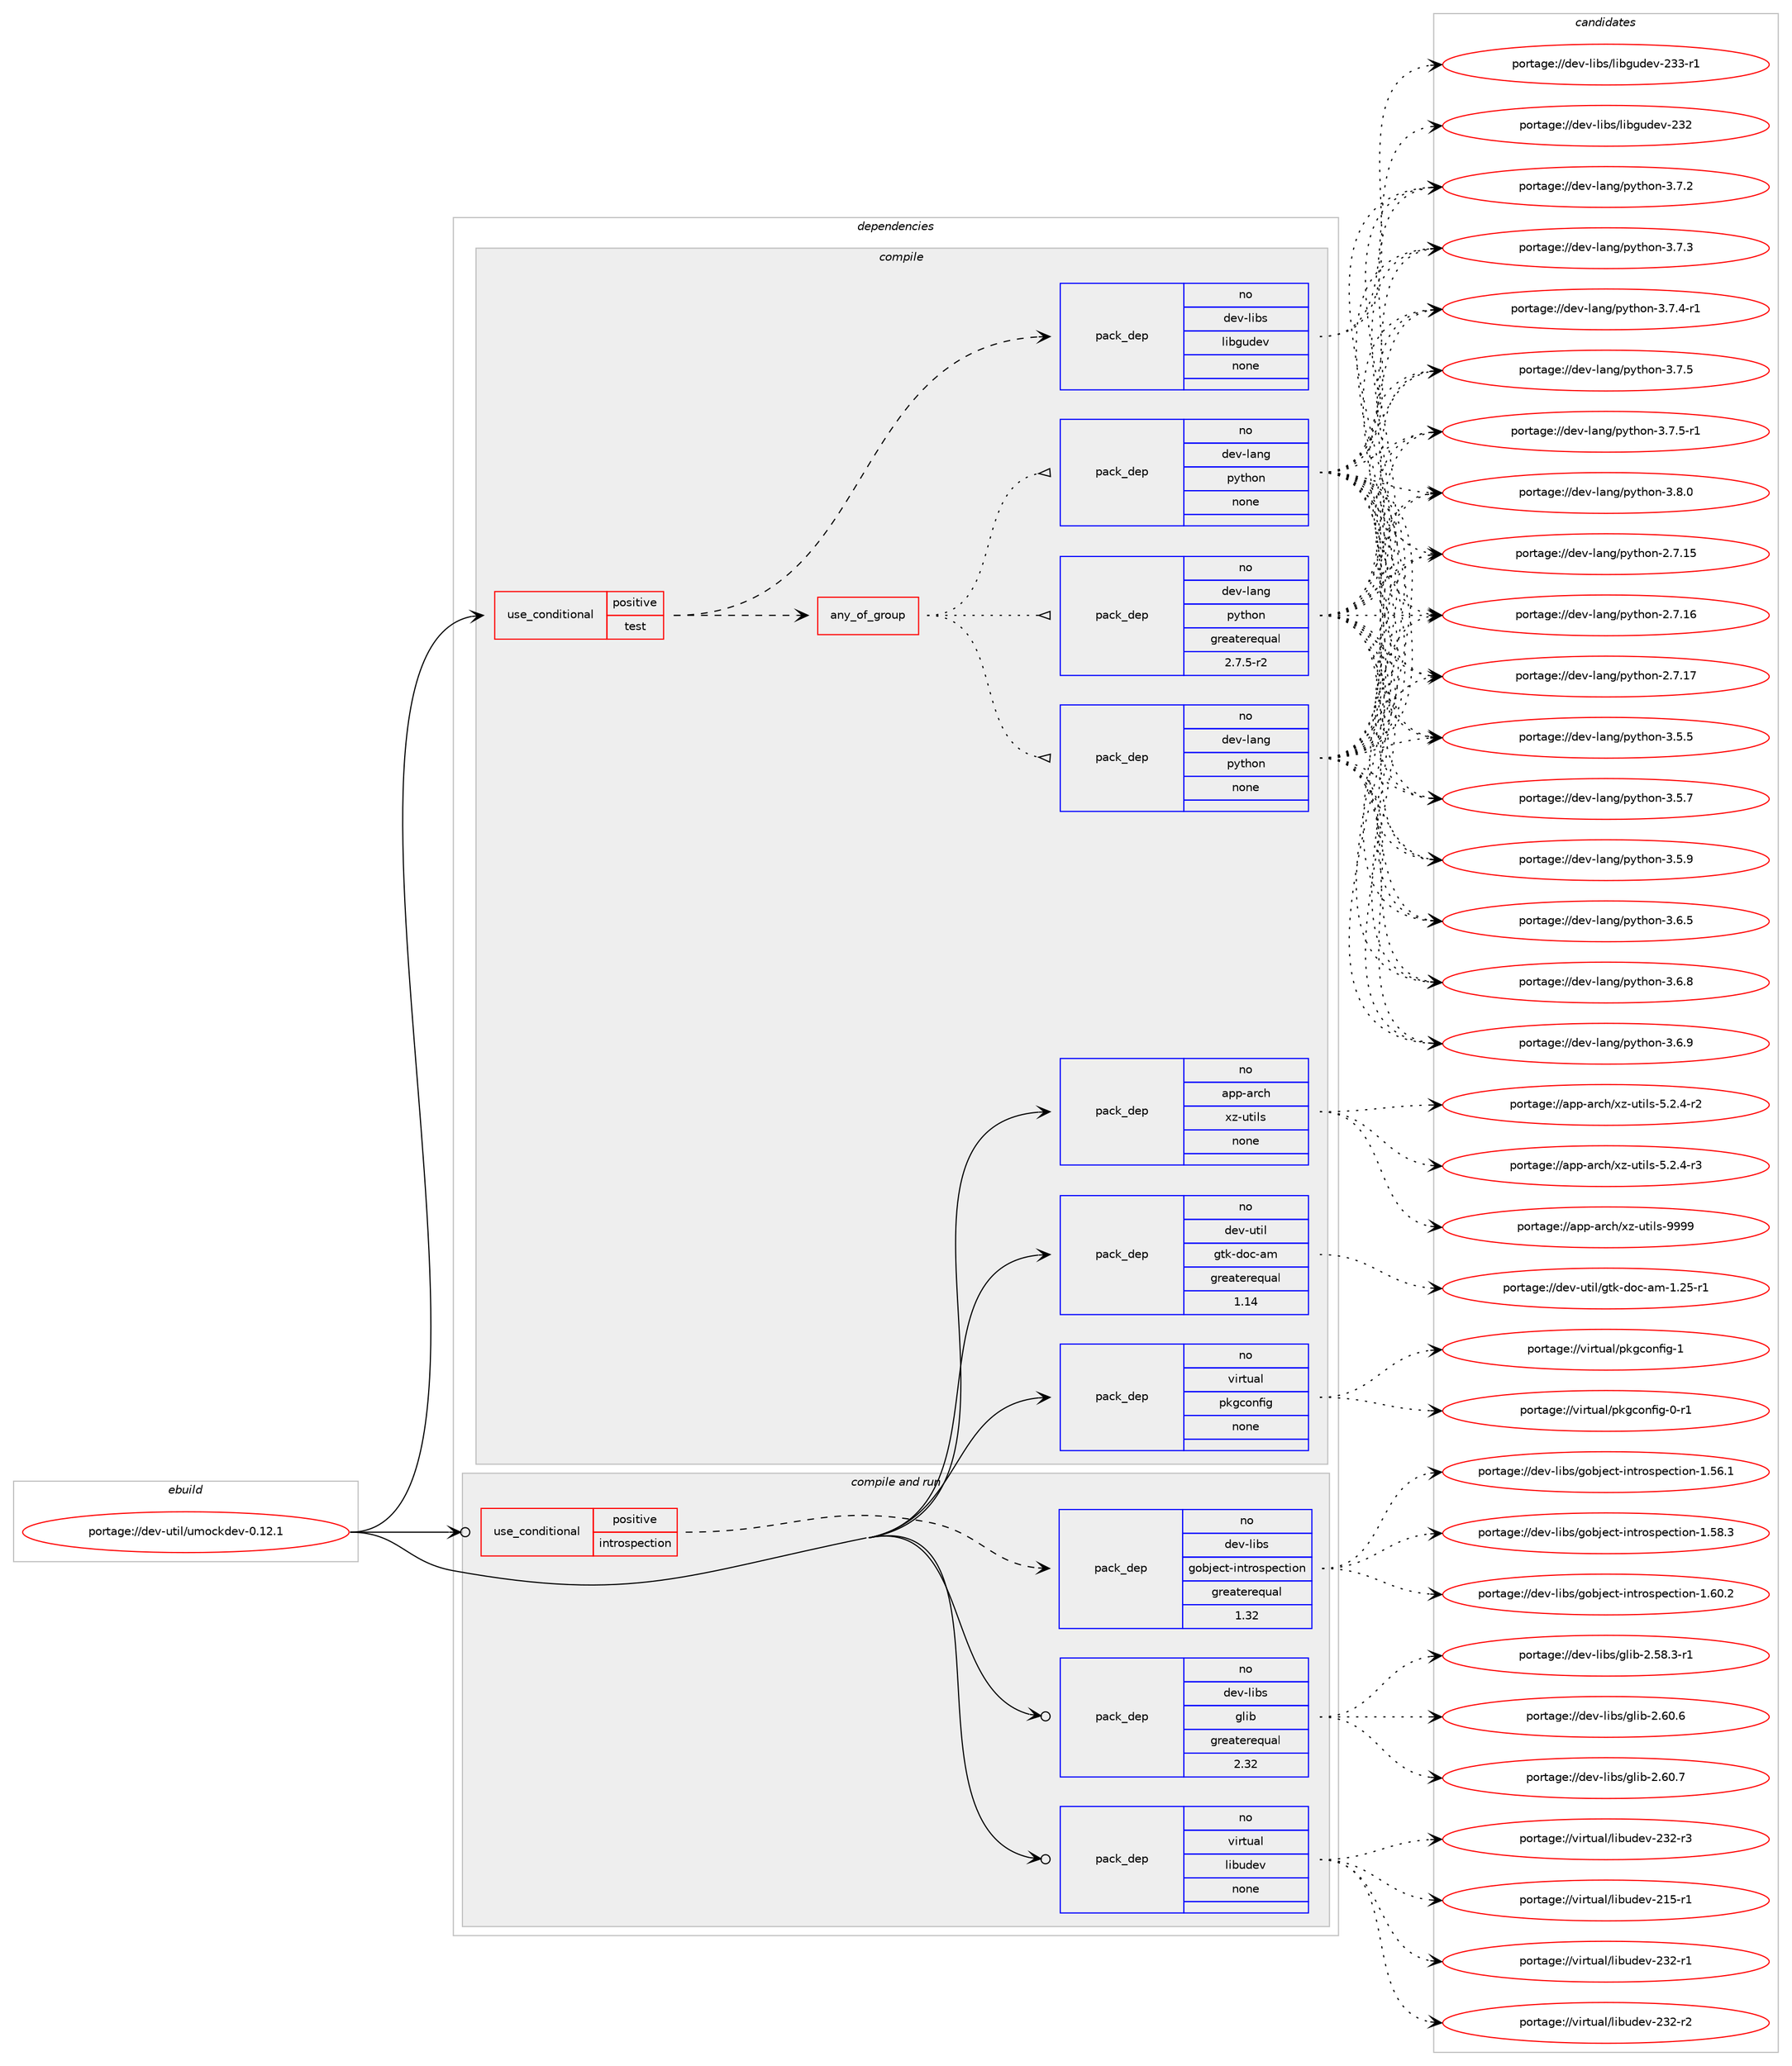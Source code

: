 digraph prolog {

# *************
# Graph options
# *************

newrank=true;
concentrate=true;
compound=true;
graph [rankdir=LR,fontname=Helvetica,fontsize=10,ranksep=1.5];#, ranksep=2.5, nodesep=0.2];
edge  [arrowhead=vee];
node  [fontname=Helvetica,fontsize=10];

# **********
# The ebuild
# **********

subgraph cluster_leftcol {
color=gray;
rank=same;
label=<<i>ebuild</i>>;
id [label="portage://dev-util/umockdev-0.12.1", color=red, width=4, href="../dev-util/umockdev-0.12.1.svg"];
}

# ****************
# The dependencies
# ****************

subgraph cluster_midcol {
color=gray;
label=<<i>dependencies</i>>;
subgraph cluster_compile {
fillcolor="#eeeeee";
style=filled;
label=<<i>compile</i>>;
subgraph cond71930 {
dependency265782 [label=<<TABLE BORDER="0" CELLBORDER="1" CELLSPACING="0" CELLPADDING="4"><TR><TD ROWSPAN="3" CELLPADDING="10">use_conditional</TD></TR><TR><TD>positive</TD></TR><TR><TD>test</TD></TR></TABLE>>, shape=none, color=red];
subgraph any3639 {
dependency265783 [label=<<TABLE BORDER="0" CELLBORDER="1" CELLSPACING="0" CELLPADDING="4"><TR><TD CELLPADDING="10">any_of_group</TD></TR></TABLE>>, shape=none, color=red];subgraph pack190139 {
dependency265784 [label=<<TABLE BORDER="0" CELLBORDER="1" CELLSPACING="0" CELLPADDING="4" WIDTH="220"><TR><TD ROWSPAN="6" CELLPADDING="30">pack_dep</TD></TR><TR><TD WIDTH="110">no</TD></TR><TR><TD>dev-lang</TD></TR><TR><TD>python</TD></TR><TR><TD>none</TD></TR><TR><TD></TD></TR></TABLE>>, shape=none, color=blue];
}
dependency265783:e -> dependency265784:w [weight=20,style="dotted",arrowhead="oinv"];
subgraph pack190140 {
dependency265785 [label=<<TABLE BORDER="0" CELLBORDER="1" CELLSPACING="0" CELLPADDING="4" WIDTH="220"><TR><TD ROWSPAN="6" CELLPADDING="30">pack_dep</TD></TR><TR><TD WIDTH="110">no</TD></TR><TR><TD>dev-lang</TD></TR><TR><TD>python</TD></TR><TR><TD>none</TD></TR><TR><TD></TD></TR></TABLE>>, shape=none, color=blue];
}
dependency265783:e -> dependency265785:w [weight=20,style="dotted",arrowhead="oinv"];
subgraph pack190141 {
dependency265786 [label=<<TABLE BORDER="0" CELLBORDER="1" CELLSPACING="0" CELLPADDING="4" WIDTH="220"><TR><TD ROWSPAN="6" CELLPADDING="30">pack_dep</TD></TR><TR><TD WIDTH="110">no</TD></TR><TR><TD>dev-lang</TD></TR><TR><TD>python</TD></TR><TR><TD>greaterequal</TD></TR><TR><TD>2.7.5-r2</TD></TR></TABLE>>, shape=none, color=blue];
}
dependency265783:e -> dependency265786:w [weight=20,style="dotted",arrowhead="oinv"];
}
dependency265782:e -> dependency265783:w [weight=20,style="dashed",arrowhead="vee"];
subgraph pack190142 {
dependency265787 [label=<<TABLE BORDER="0" CELLBORDER="1" CELLSPACING="0" CELLPADDING="4" WIDTH="220"><TR><TD ROWSPAN="6" CELLPADDING="30">pack_dep</TD></TR><TR><TD WIDTH="110">no</TD></TR><TR><TD>dev-libs</TD></TR><TR><TD>libgudev</TD></TR><TR><TD>none</TD></TR><TR><TD></TD></TR></TABLE>>, shape=none, color=blue];
}
dependency265782:e -> dependency265787:w [weight=20,style="dashed",arrowhead="vee"];
}
id:e -> dependency265782:w [weight=20,style="solid",arrowhead="vee"];
subgraph pack190143 {
dependency265788 [label=<<TABLE BORDER="0" CELLBORDER="1" CELLSPACING="0" CELLPADDING="4" WIDTH="220"><TR><TD ROWSPAN="6" CELLPADDING="30">pack_dep</TD></TR><TR><TD WIDTH="110">no</TD></TR><TR><TD>app-arch</TD></TR><TR><TD>xz-utils</TD></TR><TR><TD>none</TD></TR><TR><TD></TD></TR></TABLE>>, shape=none, color=blue];
}
id:e -> dependency265788:w [weight=20,style="solid",arrowhead="vee"];
subgraph pack190144 {
dependency265789 [label=<<TABLE BORDER="0" CELLBORDER="1" CELLSPACING="0" CELLPADDING="4" WIDTH="220"><TR><TD ROWSPAN="6" CELLPADDING="30">pack_dep</TD></TR><TR><TD WIDTH="110">no</TD></TR><TR><TD>dev-util</TD></TR><TR><TD>gtk-doc-am</TD></TR><TR><TD>greaterequal</TD></TR><TR><TD>1.14</TD></TR></TABLE>>, shape=none, color=blue];
}
id:e -> dependency265789:w [weight=20,style="solid",arrowhead="vee"];
subgraph pack190145 {
dependency265790 [label=<<TABLE BORDER="0" CELLBORDER="1" CELLSPACING="0" CELLPADDING="4" WIDTH="220"><TR><TD ROWSPAN="6" CELLPADDING="30">pack_dep</TD></TR><TR><TD WIDTH="110">no</TD></TR><TR><TD>virtual</TD></TR><TR><TD>pkgconfig</TD></TR><TR><TD>none</TD></TR><TR><TD></TD></TR></TABLE>>, shape=none, color=blue];
}
id:e -> dependency265790:w [weight=20,style="solid",arrowhead="vee"];
}
subgraph cluster_compileandrun {
fillcolor="#eeeeee";
style=filled;
label=<<i>compile and run</i>>;
subgraph cond71931 {
dependency265791 [label=<<TABLE BORDER="0" CELLBORDER="1" CELLSPACING="0" CELLPADDING="4"><TR><TD ROWSPAN="3" CELLPADDING="10">use_conditional</TD></TR><TR><TD>positive</TD></TR><TR><TD>introspection</TD></TR></TABLE>>, shape=none, color=red];
subgraph pack190146 {
dependency265792 [label=<<TABLE BORDER="0" CELLBORDER="1" CELLSPACING="0" CELLPADDING="4" WIDTH="220"><TR><TD ROWSPAN="6" CELLPADDING="30">pack_dep</TD></TR><TR><TD WIDTH="110">no</TD></TR><TR><TD>dev-libs</TD></TR><TR><TD>gobject-introspection</TD></TR><TR><TD>greaterequal</TD></TR><TR><TD>1.32</TD></TR></TABLE>>, shape=none, color=blue];
}
dependency265791:e -> dependency265792:w [weight=20,style="dashed",arrowhead="vee"];
}
id:e -> dependency265791:w [weight=20,style="solid",arrowhead="odotvee"];
subgraph pack190147 {
dependency265793 [label=<<TABLE BORDER="0" CELLBORDER="1" CELLSPACING="0" CELLPADDING="4" WIDTH="220"><TR><TD ROWSPAN="6" CELLPADDING="30">pack_dep</TD></TR><TR><TD WIDTH="110">no</TD></TR><TR><TD>dev-libs</TD></TR><TR><TD>glib</TD></TR><TR><TD>greaterequal</TD></TR><TR><TD>2.32</TD></TR></TABLE>>, shape=none, color=blue];
}
id:e -> dependency265793:w [weight=20,style="solid",arrowhead="odotvee"];
subgraph pack190148 {
dependency265794 [label=<<TABLE BORDER="0" CELLBORDER="1" CELLSPACING="0" CELLPADDING="4" WIDTH="220"><TR><TD ROWSPAN="6" CELLPADDING="30">pack_dep</TD></TR><TR><TD WIDTH="110">no</TD></TR><TR><TD>virtual</TD></TR><TR><TD>libudev</TD></TR><TR><TD>none</TD></TR><TR><TD></TD></TR></TABLE>>, shape=none, color=blue];
}
id:e -> dependency265794:w [weight=20,style="solid",arrowhead="odotvee"];
}
subgraph cluster_run {
fillcolor="#eeeeee";
style=filled;
label=<<i>run</i>>;
}
}

# **************
# The candidates
# **************

subgraph cluster_choices {
rank=same;
color=gray;
label=<<i>candidates</i>>;

subgraph choice190139 {
color=black;
nodesep=1;
choiceportage10010111845108971101034711212111610411111045504655464953 [label="portage://dev-lang/python-2.7.15", color=red, width=4,href="../dev-lang/python-2.7.15.svg"];
choiceportage10010111845108971101034711212111610411111045504655464954 [label="portage://dev-lang/python-2.7.16", color=red, width=4,href="../dev-lang/python-2.7.16.svg"];
choiceportage10010111845108971101034711212111610411111045504655464955 [label="portage://dev-lang/python-2.7.17", color=red, width=4,href="../dev-lang/python-2.7.17.svg"];
choiceportage100101118451089711010347112121116104111110455146534653 [label="portage://dev-lang/python-3.5.5", color=red, width=4,href="../dev-lang/python-3.5.5.svg"];
choiceportage100101118451089711010347112121116104111110455146534655 [label="portage://dev-lang/python-3.5.7", color=red, width=4,href="../dev-lang/python-3.5.7.svg"];
choiceportage100101118451089711010347112121116104111110455146534657 [label="portage://dev-lang/python-3.5.9", color=red, width=4,href="../dev-lang/python-3.5.9.svg"];
choiceportage100101118451089711010347112121116104111110455146544653 [label="portage://dev-lang/python-3.6.5", color=red, width=4,href="../dev-lang/python-3.6.5.svg"];
choiceportage100101118451089711010347112121116104111110455146544656 [label="portage://dev-lang/python-3.6.8", color=red, width=4,href="../dev-lang/python-3.6.8.svg"];
choiceportage100101118451089711010347112121116104111110455146544657 [label="portage://dev-lang/python-3.6.9", color=red, width=4,href="../dev-lang/python-3.6.9.svg"];
choiceportage100101118451089711010347112121116104111110455146554650 [label="portage://dev-lang/python-3.7.2", color=red, width=4,href="../dev-lang/python-3.7.2.svg"];
choiceportage100101118451089711010347112121116104111110455146554651 [label="portage://dev-lang/python-3.7.3", color=red, width=4,href="../dev-lang/python-3.7.3.svg"];
choiceportage1001011184510897110103471121211161041111104551465546524511449 [label="portage://dev-lang/python-3.7.4-r1", color=red, width=4,href="../dev-lang/python-3.7.4-r1.svg"];
choiceportage100101118451089711010347112121116104111110455146554653 [label="portage://dev-lang/python-3.7.5", color=red, width=4,href="../dev-lang/python-3.7.5.svg"];
choiceportage1001011184510897110103471121211161041111104551465546534511449 [label="portage://dev-lang/python-3.7.5-r1", color=red, width=4,href="../dev-lang/python-3.7.5-r1.svg"];
choiceportage100101118451089711010347112121116104111110455146564648 [label="portage://dev-lang/python-3.8.0", color=red, width=4,href="../dev-lang/python-3.8.0.svg"];
dependency265784:e -> choiceportage10010111845108971101034711212111610411111045504655464953:w [style=dotted,weight="100"];
dependency265784:e -> choiceportage10010111845108971101034711212111610411111045504655464954:w [style=dotted,weight="100"];
dependency265784:e -> choiceportage10010111845108971101034711212111610411111045504655464955:w [style=dotted,weight="100"];
dependency265784:e -> choiceportage100101118451089711010347112121116104111110455146534653:w [style=dotted,weight="100"];
dependency265784:e -> choiceportage100101118451089711010347112121116104111110455146534655:w [style=dotted,weight="100"];
dependency265784:e -> choiceportage100101118451089711010347112121116104111110455146534657:w [style=dotted,weight="100"];
dependency265784:e -> choiceportage100101118451089711010347112121116104111110455146544653:w [style=dotted,weight="100"];
dependency265784:e -> choiceportage100101118451089711010347112121116104111110455146544656:w [style=dotted,weight="100"];
dependency265784:e -> choiceportage100101118451089711010347112121116104111110455146544657:w [style=dotted,weight="100"];
dependency265784:e -> choiceportage100101118451089711010347112121116104111110455146554650:w [style=dotted,weight="100"];
dependency265784:e -> choiceportage100101118451089711010347112121116104111110455146554651:w [style=dotted,weight="100"];
dependency265784:e -> choiceportage1001011184510897110103471121211161041111104551465546524511449:w [style=dotted,weight="100"];
dependency265784:e -> choiceportage100101118451089711010347112121116104111110455146554653:w [style=dotted,weight="100"];
dependency265784:e -> choiceportage1001011184510897110103471121211161041111104551465546534511449:w [style=dotted,weight="100"];
dependency265784:e -> choiceportage100101118451089711010347112121116104111110455146564648:w [style=dotted,weight="100"];
}
subgraph choice190140 {
color=black;
nodesep=1;
choiceportage10010111845108971101034711212111610411111045504655464953 [label="portage://dev-lang/python-2.7.15", color=red, width=4,href="../dev-lang/python-2.7.15.svg"];
choiceportage10010111845108971101034711212111610411111045504655464954 [label="portage://dev-lang/python-2.7.16", color=red, width=4,href="../dev-lang/python-2.7.16.svg"];
choiceportage10010111845108971101034711212111610411111045504655464955 [label="portage://dev-lang/python-2.7.17", color=red, width=4,href="../dev-lang/python-2.7.17.svg"];
choiceportage100101118451089711010347112121116104111110455146534653 [label="portage://dev-lang/python-3.5.5", color=red, width=4,href="../dev-lang/python-3.5.5.svg"];
choiceportage100101118451089711010347112121116104111110455146534655 [label="portage://dev-lang/python-3.5.7", color=red, width=4,href="../dev-lang/python-3.5.7.svg"];
choiceportage100101118451089711010347112121116104111110455146534657 [label="portage://dev-lang/python-3.5.9", color=red, width=4,href="../dev-lang/python-3.5.9.svg"];
choiceportage100101118451089711010347112121116104111110455146544653 [label="portage://dev-lang/python-3.6.5", color=red, width=4,href="../dev-lang/python-3.6.5.svg"];
choiceportage100101118451089711010347112121116104111110455146544656 [label="portage://dev-lang/python-3.6.8", color=red, width=4,href="../dev-lang/python-3.6.8.svg"];
choiceportage100101118451089711010347112121116104111110455146544657 [label="portage://dev-lang/python-3.6.9", color=red, width=4,href="../dev-lang/python-3.6.9.svg"];
choiceportage100101118451089711010347112121116104111110455146554650 [label="portage://dev-lang/python-3.7.2", color=red, width=4,href="../dev-lang/python-3.7.2.svg"];
choiceportage100101118451089711010347112121116104111110455146554651 [label="portage://dev-lang/python-3.7.3", color=red, width=4,href="../dev-lang/python-3.7.3.svg"];
choiceportage1001011184510897110103471121211161041111104551465546524511449 [label="portage://dev-lang/python-3.7.4-r1", color=red, width=4,href="../dev-lang/python-3.7.4-r1.svg"];
choiceportage100101118451089711010347112121116104111110455146554653 [label="portage://dev-lang/python-3.7.5", color=red, width=4,href="../dev-lang/python-3.7.5.svg"];
choiceportage1001011184510897110103471121211161041111104551465546534511449 [label="portage://dev-lang/python-3.7.5-r1", color=red, width=4,href="../dev-lang/python-3.7.5-r1.svg"];
choiceportage100101118451089711010347112121116104111110455146564648 [label="portage://dev-lang/python-3.8.0", color=red, width=4,href="../dev-lang/python-3.8.0.svg"];
dependency265785:e -> choiceportage10010111845108971101034711212111610411111045504655464953:w [style=dotted,weight="100"];
dependency265785:e -> choiceportage10010111845108971101034711212111610411111045504655464954:w [style=dotted,weight="100"];
dependency265785:e -> choiceportage10010111845108971101034711212111610411111045504655464955:w [style=dotted,weight="100"];
dependency265785:e -> choiceportage100101118451089711010347112121116104111110455146534653:w [style=dotted,weight="100"];
dependency265785:e -> choiceportage100101118451089711010347112121116104111110455146534655:w [style=dotted,weight="100"];
dependency265785:e -> choiceportage100101118451089711010347112121116104111110455146534657:w [style=dotted,weight="100"];
dependency265785:e -> choiceportage100101118451089711010347112121116104111110455146544653:w [style=dotted,weight="100"];
dependency265785:e -> choiceportage100101118451089711010347112121116104111110455146544656:w [style=dotted,weight="100"];
dependency265785:e -> choiceportage100101118451089711010347112121116104111110455146544657:w [style=dotted,weight="100"];
dependency265785:e -> choiceportage100101118451089711010347112121116104111110455146554650:w [style=dotted,weight="100"];
dependency265785:e -> choiceportage100101118451089711010347112121116104111110455146554651:w [style=dotted,weight="100"];
dependency265785:e -> choiceportage1001011184510897110103471121211161041111104551465546524511449:w [style=dotted,weight="100"];
dependency265785:e -> choiceportage100101118451089711010347112121116104111110455146554653:w [style=dotted,weight="100"];
dependency265785:e -> choiceportage1001011184510897110103471121211161041111104551465546534511449:w [style=dotted,weight="100"];
dependency265785:e -> choiceportage100101118451089711010347112121116104111110455146564648:w [style=dotted,weight="100"];
}
subgraph choice190141 {
color=black;
nodesep=1;
choiceportage10010111845108971101034711212111610411111045504655464953 [label="portage://dev-lang/python-2.7.15", color=red, width=4,href="../dev-lang/python-2.7.15.svg"];
choiceportage10010111845108971101034711212111610411111045504655464954 [label="portage://dev-lang/python-2.7.16", color=red, width=4,href="../dev-lang/python-2.7.16.svg"];
choiceportage10010111845108971101034711212111610411111045504655464955 [label="portage://dev-lang/python-2.7.17", color=red, width=4,href="../dev-lang/python-2.7.17.svg"];
choiceportage100101118451089711010347112121116104111110455146534653 [label="portage://dev-lang/python-3.5.5", color=red, width=4,href="../dev-lang/python-3.5.5.svg"];
choiceportage100101118451089711010347112121116104111110455146534655 [label="portage://dev-lang/python-3.5.7", color=red, width=4,href="../dev-lang/python-3.5.7.svg"];
choiceportage100101118451089711010347112121116104111110455146534657 [label="portage://dev-lang/python-3.5.9", color=red, width=4,href="../dev-lang/python-3.5.9.svg"];
choiceportage100101118451089711010347112121116104111110455146544653 [label="portage://dev-lang/python-3.6.5", color=red, width=4,href="../dev-lang/python-3.6.5.svg"];
choiceportage100101118451089711010347112121116104111110455146544656 [label="portage://dev-lang/python-3.6.8", color=red, width=4,href="../dev-lang/python-3.6.8.svg"];
choiceportage100101118451089711010347112121116104111110455146544657 [label="portage://dev-lang/python-3.6.9", color=red, width=4,href="../dev-lang/python-3.6.9.svg"];
choiceportage100101118451089711010347112121116104111110455146554650 [label="portage://dev-lang/python-3.7.2", color=red, width=4,href="../dev-lang/python-3.7.2.svg"];
choiceportage100101118451089711010347112121116104111110455146554651 [label="portage://dev-lang/python-3.7.3", color=red, width=4,href="../dev-lang/python-3.7.3.svg"];
choiceportage1001011184510897110103471121211161041111104551465546524511449 [label="portage://dev-lang/python-3.7.4-r1", color=red, width=4,href="../dev-lang/python-3.7.4-r1.svg"];
choiceportage100101118451089711010347112121116104111110455146554653 [label="portage://dev-lang/python-3.7.5", color=red, width=4,href="../dev-lang/python-3.7.5.svg"];
choiceportage1001011184510897110103471121211161041111104551465546534511449 [label="portage://dev-lang/python-3.7.5-r1", color=red, width=4,href="../dev-lang/python-3.7.5-r1.svg"];
choiceportage100101118451089711010347112121116104111110455146564648 [label="portage://dev-lang/python-3.8.0", color=red, width=4,href="../dev-lang/python-3.8.0.svg"];
dependency265786:e -> choiceportage10010111845108971101034711212111610411111045504655464953:w [style=dotted,weight="100"];
dependency265786:e -> choiceportage10010111845108971101034711212111610411111045504655464954:w [style=dotted,weight="100"];
dependency265786:e -> choiceportage10010111845108971101034711212111610411111045504655464955:w [style=dotted,weight="100"];
dependency265786:e -> choiceportage100101118451089711010347112121116104111110455146534653:w [style=dotted,weight="100"];
dependency265786:e -> choiceportage100101118451089711010347112121116104111110455146534655:w [style=dotted,weight="100"];
dependency265786:e -> choiceportage100101118451089711010347112121116104111110455146534657:w [style=dotted,weight="100"];
dependency265786:e -> choiceportage100101118451089711010347112121116104111110455146544653:w [style=dotted,weight="100"];
dependency265786:e -> choiceportage100101118451089711010347112121116104111110455146544656:w [style=dotted,weight="100"];
dependency265786:e -> choiceportage100101118451089711010347112121116104111110455146544657:w [style=dotted,weight="100"];
dependency265786:e -> choiceportage100101118451089711010347112121116104111110455146554650:w [style=dotted,weight="100"];
dependency265786:e -> choiceportage100101118451089711010347112121116104111110455146554651:w [style=dotted,weight="100"];
dependency265786:e -> choiceportage1001011184510897110103471121211161041111104551465546524511449:w [style=dotted,weight="100"];
dependency265786:e -> choiceportage100101118451089711010347112121116104111110455146554653:w [style=dotted,weight="100"];
dependency265786:e -> choiceportage1001011184510897110103471121211161041111104551465546534511449:w [style=dotted,weight="100"];
dependency265786:e -> choiceportage100101118451089711010347112121116104111110455146564648:w [style=dotted,weight="100"];
}
subgraph choice190142 {
color=black;
nodesep=1;
choiceportage1001011184510810598115471081059810311710010111845505150 [label="portage://dev-libs/libgudev-232", color=red, width=4,href="../dev-libs/libgudev-232.svg"];
choiceportage10010111845108105981154710810598103117100101118455051514511449 [label="portage://dev-libs/libgudev-233-r1", color=red, width=4,href="../dev-libs/libgudev-233-r1.svg"];
dependency265787:e -> choiceportage1001011184510810598115471081059810311710010111845505150:w [style=dotted,weight="100"];
dependency265787:e -> choiceportage10010111845108105981154710810598103117100101118455051514511449:w [style=dotted,weight="100"];
}
subgraph choice190143 {
color=black;
nodesep=1;
choiceportage9711211245971149910447120122451171161051081154553465046524511450 [label="portage://app-arch/xz-utils-5.2.4-r2", color=red, width=4,href="../app-arch/xz-utils-5.2.4-r2.svg"];
choiceportage9711211245971149910447120122451171161051081154553465046524511451 [label="portage://app-arch/xz-utils-5.2.4-r3", color=red, width=4,href="../app-arch/xz-utils-5.2.4-r3.svg"];
choiceportage9711211245971149910447120122451171161051081154557575757 [label="portage://app-arch/xz-utils-9999", color=red, width=4,href="../app-arch/xz-utils-9999.svg"];
dependency265788:e -> choiceportage9711211245971149910447120122451171161051081154553465046524511450:w [style=dotted,weight="100"];
dependency265788:e -> choiceportage9711211245971149910447120122451171161051081154553465046524511451:w [style=dotted,weight="100"];
dependency265788:e -> choiceportage9711211245971149910447120122451171161051081154557575757:w [style=dotted,weight="100"];
}
subgraph choice190144 {
color=black;
nodesep=1;
choiceportage10010111845117116105108471031161074510011199459710945494650534511449 [label="portage://dev-util/gtk-doc-am-1.25-r1", color=red, width=4,href="../dev-util/gtk-doc-am-1.25-r1.svg"];
dependency265789:e -> choiceportage10010111845117116105108471031161074510011199459710945494650534511449:w [style=dotted,weight="100"];
}
subgraph choice190145 {
color=black;
nodesep=1;
choiceportage11810511411611797108471121071039911111010210510345484511449 [label="portage://virtual/pkgconfig-0-r1", color=red, width=4,href="../virtual/pkgconfig-0-r1.svg"];
choiceportage1181051141161179710847112107103991111101021051034549 [label="portage://virtual/pkgconfig-1", color=red, width=4,href="../virtual/pkgconfig-1.svg"];
dependency265790:e -> choiceportage11810511411611797108471121071039911111010210510345484511449:w [style=dotted,weight="100"];
dependency265790:e -> choiceportage1181051141161179710847112107103991111101021051034549:w [style=dotted,weight="100"];
}
subgraph choice190146 {
color=black;
nodesep=1;
choiceportage1001011184510810598115471031119810610199116451051101161141111151121019911610511111045494653544649 [label="portage://dev-libs/gobject-introspection-1.56.1", color=red, width=4,href="../dev-libs/gobject-introspection-1.56.1.svg"];
choiceportage1001011184510810598115471031119810610199116451051101161141111151121019911610511111045494653564651 [label="portage://dev-libs/gobject-introspection-1.58.3", color=red, width=4,href="../dev-libs/gobject-introspection-1.58.3.svg"];
choiceportage1001011184510810598115471031119810610199116451051101161141111151121019911610511111045494654484650 [label="portage://dev-libs/gobject-introspection-1.60.2", color=red, width=4,href="../dev-libs/gobject-introspection-1.60.2.svg"];
dependency265792:e -> choiceportage1001011184510810598115471031119810610199116451051101161141111151121019911610511111045494653544649:w [style=dotted,weight="100"];
dependency265792:e -> choiceportage1001011184510810598115471031119810610199116451051101161141111151121019911610511111045494653564651:w [style=dotted,weight="100"];
dependency265792:e -> choiceportage1001011184510810598115471031119810610199116451051101161141111151121019911610511111045494654484650:w [style=dotted,weight="100"];
}
subgraph choice190147 {
color=black;
nodesep=1;
choiceportage10010111845108105981154710310810598455046535646514511449 [label="portage://dev-libs/glib-2.58.3-r1", color=red, width=4,href="../dev-libs/glib-2.58.3-r1.svg"];
choiceportage1001011184510810598115471031081059845504654484654 [label="portage://dev-libs/glib-2.60.6", color=red, width=4,href="../dev-libs/glib-2.60.6.svg"];
choiceportage1001011184510810598115471031081059845504654484655 [label="portage://dev-libs/glib-2.60.7", color=red, width=4,href="../dev-libs/glib-2.60.7.svg"];
dependency265793:e -> choiceportage10010111845108105981154710310810598455046535646514511449:w [style=dotted,weight="100"];
dependency265793:e -> choiceportage1001011184510810598115471031081059845504654484654:w [style=dotted,weight="100"];
dependency265793:e -> choiceportage1001011184510810598115471031081059845504654484655:w [style=dotted,weight="100"];
}
subgraph choice190148 {
color=black;
nodesep=1;
choiceportage118105114116117971084710810598117100101118455049534511449 [label="portage://virtual/libudev-215-r1", color=red, width=4,href="../virtual/libudev-215-r1.svg"];
choiceportage118105114116117971084710810598117100101118455051504511449 [label="portage://virtual/libudev-232-r1", color=red, width=4,href="../virtual/libudev-232-r1.svg"];
choiceportage118105114116117971084710810598117100101118455051504511450 [label="portage://virtual/libudev-232-r2", color=red, width=4,href="../virtual/libudev-232-r2.svg"];
choiceportage118105114116117971084710810598117100101118455051504511451 [label="portage://virtual/libudev-232-r3", color=red, width=4,href="../virtual/libudev-232-r3.svg"];
dependency265794:e -> choiceportage118105114116117971084710810598117100101118455049534511449:w [style=dotted,weight="100"];
dependency265794:e -> choiceportage118105114116117971084710810598117100101118455051504511449:w [style=dotted,weight="100"];
dependency265794:e -> choiceportage118105114116117971084710810598117100101118455051504511450:w [style=dotted,weight="100"];
dependency265794:e -> choiceportage118105114116117971084710810598117100101118455051504511451:w [style=dotted,weight="100"];
}
}

}
